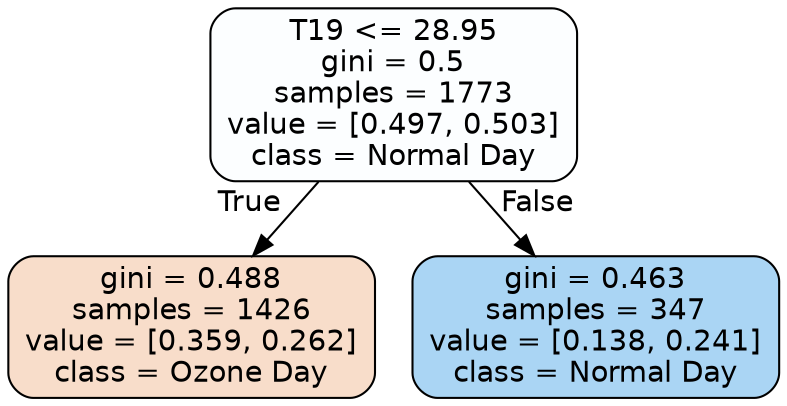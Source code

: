 digraph Tree {
node [shape=box, style="filled, rounded", color="black", fontname=helvetica] ;
edge [fontname=helvetica] ;
0 [label="T19 <= 28.95\ngini = 0.5\nsamples = 1773\nvalue = [0.497, 0.503]\nclass = Normal Day", fillcolor="#fcfeff"] ;
1 [label="gini = 0.488\nsamples = 1426\nvalue = [0.359, 0.262]\nclass = Ozone Day", fillcolor="#f8ddca"] ;
0 -> 1 [labeldistance=2.5, labelangle=45, headlabel="True"] ;
2 [label="gini = 0.463\nsamples = 347\nvalue = [0.138, 0.241]\nclass = Normal Day", fillcolor="#aad5f4"] ;
0 -> 2 [labeldistance=2.5, labelangle=-45, headlabel="False"] ;
}